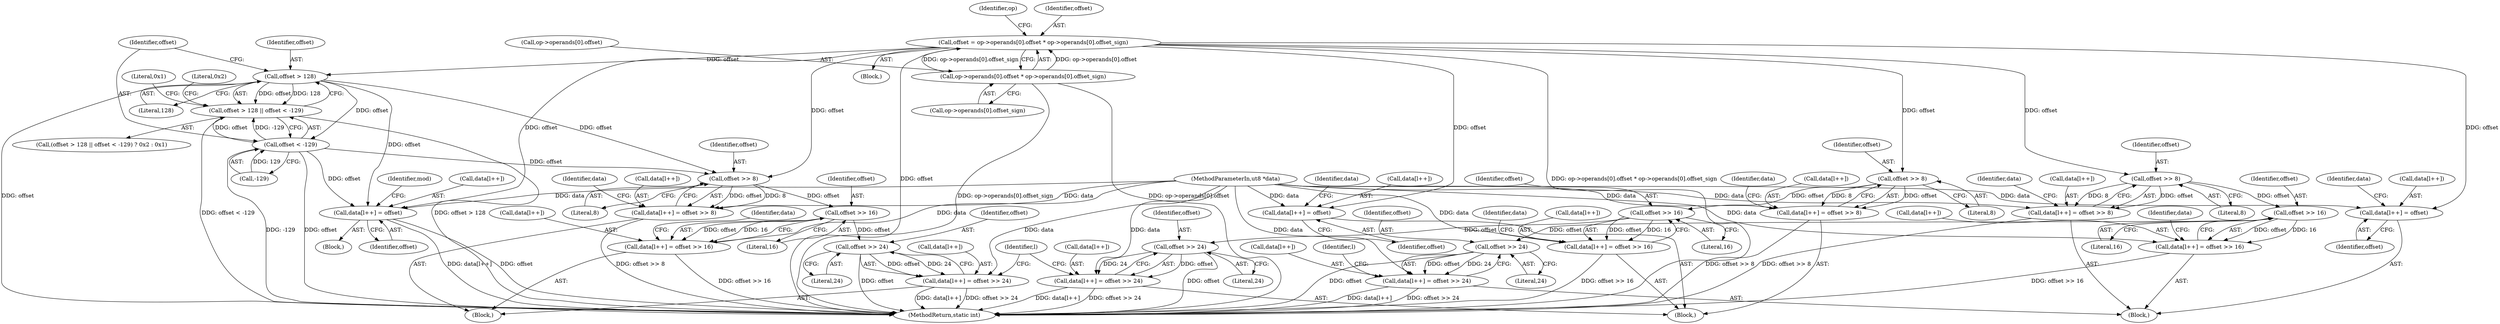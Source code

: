 digraph "0_radare2_f17bfd9f1da05f30f23a4dd05e9d2363e1406948@integer" {
"1001510" [label="(Call,offset = op->operands[0].offset * op->operands[0].offset_sign)"];
"1001512" [label="(Call,op->operands[0].offset * op->operands[0].offset_sign)"];
"1001642" [label="(Call,data[l++] = offset)"];
"1001653" [label="(Call,offset >> 8)"];
"1001648" [label="(Call,data[l++] = offset >> 8)"];
"1001661" [label="(Call,offset >> 16)"];
"1001656" [label="(Call,data[l++] = offset >> 16)"];
"1001669" [label="(Call,offset >> 24)"];
"1001664" [label="(Call,data[l++] = offset >> 24)"];
"1001769" [label="(Call,data[l++] = offset)"];
"1001780" [label="(Call,offset >> 8)"];
"1001775" [label="(Call,data[l++] = offset >> 8)"];
"1001788" [label="(Call,offset >> 16)"];
"1001783" [label="(Call,data[l++] = offset >> 16)"];
"1001796" [label="(Call,offset >> 24)"];
"1001791" [label="(Call,data[l++] = offset >> 24)"];
"1001876" [label="(Call,offset > 128)"];
"1001875" [label="(Call,offset > 128 || offset < -129)"];
"1001879" [label="(Call,offset < -129)"];
"1001951" [label="(Call,data[l++] = offset)"];
"1001967" [label="(Call,offset >> 8)"];
"1001962" [label="(Call,data[l++] = offset >> 8)"];
"1001975" [label="(Call,offset >> 16)"];
"1001970" [label="(Call,data[l++] = offset >> 16)"];
"1001983" [label="(Call,offset >> 24)"];
"1001978" [label="(Call,data[l++] = offset >> 24)"];
"1001783" [label="(Call,data[l++] = offset >> 16)"];
"1001969" [label="(Literal,8)"];
"1001956" [label="(Identifier,offset)"];
"1001784" [label="(Call,data[l++])"];
"1001976" [label="(Identifier,offset)"];
"1001647" [label="(Identifier,offset)"];
"1001775" [label="(Call,data[l++] = offset >> 8)"];
"1001673" [label="(Identifier,l)"];
"1001984" [label="(Identifier,offset)"];
"1001658" [label="(Identifier,data)"];
"1001666" [label="(Identifier,data)"];
"1001970" [label="(Call,data[l++] = offset >> 16)"];
"1001513" [label="(Call,op->operands[0].offset)"];
"1001510" [label="(Call,offset = op->operands[0].offset * op->operands[0].offset_sign)"];
"1001774" [label="(Identifier,offset)"];
"1001952" [label="(Call,data[l++])"];
"1001656" [label="(Call,data[l++] = offset >> 16)"];
"1001649" [label="(Call,data[l++])"];
"1001782" [label="(Literal,8)"];
"1001876" [label="(Call,offset > 128)"];
"1003216" [label="(MethodReturn,static int)"];
"1001653" [label="(Call,offset >> 8)"];
"1001670" [label="(Identifier,offset)"];
"1001792" [label="(Call,data[l++])"];
"1001791" [label="(Call,data[l++] = offset >> 24)"];
"1001978" [label="(Call,data[l++] = offset >> 24)"];
"1001654" [label="(Identifier,offset)"];
"1001979" [label="(Call,data[l++])"];
"1001776" [label="(Call,data[l++])"];
"1001798" [label="(Literal,24)"];
"1001951" [label="(Call,data[l++] = offset)"];
"1001769" [label="(Call,data[l++] = offset)"];
"1001671" [label="(Literal,24)"];
"1001881" [label="(Call,-129)"];
"1001662" [label="(Identifier,offset)"];
"1001642" [label="(Call,data[l++] = offset)"];
"1001780" [label="(Call,offset >> 8)"];
"1001790" [label="(Literal,16)"];
"1001796" [label="(Call,offset >> 24)"];
"1001975" [label="(Call,offset >> 16)"];
"1001967" [label="(Call,offset >> 8)"];
"1001648" [label="(Call,data[l++] = offset >> 8)"];
"1001664" [label="(Call,data[l++] = offset >> 24)"];
"1001770" [label="(Call,data[l++])"];
"1001789" [label="(Identifier,offset)"];
"1000104" [label="(MethodParameterIn,ut8 *data)"];
"1001962" [label="(Call,data[l++] = offset >> 8)"];
"1001532" [label="(Identifier,op)"];
"1001877" [label="(Identifier,offset)"];
"1001657" [label="(Call,data[l++])"];
"1001959" [label="(Identifier,mod)"];
"1001788" [label="(Call,offset >> 16)"];
"1001793" [label="(Identifier,data)"];
"1001971" [label="(Call,data[l++])"];
"1001874" [label="(Call,(offset > 128 || offset < -129) ? 0x2 : 0x1)"];
"1001663" [label="(Literal,16)"];
"1001968" [label="(Identifier,offset)"];
"1001883" [label="(Literal,0x2)"];
"1001752" [label="(Block,)"];
"1001665" [label="(Call,data[l++])"];
"1001669" [label="(Call,offset >> 24)"];
"1001511" [label="(Identifier,offset)"];
"1001512" [label="(Call,op->operands[0].offset * op->operands[0].offset_sign)"];
"1001661" [label="(Call,offset >> 16)"];
"1001985" [label="(Literal,24)"];
"1001781" [label="(Identifier,offset)"];
"1001875" [label="(Call,offset > 128 || offset < -129)"];
"1001880" [label="(Identifier,offset)"];
"1001785" [label="(Identifier,data)"];
"1001777" [label="(Identifier,data)"];
"1003215" [label="(Identifier,l)"];
"1001961" [label="(Block,)"];
"1001950" [label="(Block,)"];
"1001594" [label="(Block,)"];
"1001983" [label="(Call,offset >> 24)"];
"1001963" [label="(Call,data[l++])"];
"1001878" [label="(Literal,128)"];
"1001655" [label="(Literal,8)"];
"1001650" [label="(Identifier,data)"];
"1001643" [label="(Call,data[l++])"];
"1001980" [label="(Identifier,data)"];
"1001884" [label="(Literal,0x1)"];
"1001977" [label="(Literal,16)"];
"1001797" [label="(Identifier,offset)"];
"1001273" [label="(Block,)"];
"1001520" [label="(Call,op->operands[0].offset_sign)"];
"1001879" [label="(Call,offset < -129)"];
"1001972" [label="(Identifier,data)"];
"1001510" -> "1001273"  [label="AST: "];
"1001510" -> "1001512"  [label="CFG: "];
"1001511" -> "1001510"  [label="AST: "];
"1001512" -> "1001510"  [label="AST: "];
"1001532" -> "1001510"  [label="CFG: "];
"1001510" -> "1003216"  [label="DDG: op->operands[0].offset * op->operands[0].offset_sign"];
"1001510" -> "1003216"  [label="DDG: offset"];
"1001512" -> "1001510"  [label="DDG: op->operands[0].offset"];
"1001512" -> "1001510"  [label="DDG: op->operands[0].offset_sign"];
"1001510" -> "1001642"  [label="DDG: offset"];
"1001510" -> "1001653"  [label="DDG: offset"];
"1001510" -> "1001769"  [label="DDG: offset"];
"1001510" -> "1001780"  [label="DDG: offset"];
"1001510" -> "1001876"  [label="DDG: offset"];
"1001510" -> "1001951"  [label="DDG: offset"];
"1001510" -> "1001967"  [label="DDG: offset"];
"1001512" -> "1001520"  [label="CFG: "];
"1001513" -> "1001512"  [label="AST: "];
"1001520" -> "1001512"  [label="AST: "];
"1001512" -> "1003216"  [label="DDG: op->operands[0].offset"];
"1001512" -> "1003216"  [label="DDG: op->operands[0].offset_sign"];
"1001642" -> "1001594"  [label="AST: "];
"1001642" -> "1001647"  [label="CFG: "];
"1001643" -> "1001642"  [label="AST: "];
"1001647" -> "1001642"  [label="AST: "];
"1001650" -> "1001642"  [label="CFG: "];
"1000104" -> "1001642"  [label="DDG: data"];
"1001653" -> "1001648"  [label="AST: "];
"1001653" -> "1001655"  [label="CFG: "];
"1001654" -> "1001653"  [label="AST: "];
"1001655" -> "1001653"  [label="AST: "];
"1001648" -> "1001653"  [label="CFG: "];
"1001653" -> "1001648"  [label="DDG: offset"];
"1001653" -> "1001648"  [label="DDG: 8"];
"1001653" -> "1001661"  [label="DDG: offset"];
"1001648" -> "1001594"  [label="AST: "];
"1001649" -> "1001648"  [label="AST: "];
"1001658" -> "1001648"  [label="CFG: "];
"1001648" -> "1003216"  [label="DDG: offset >> 8"];
"1000104" -> "1001648"  [label="DDG: data"];
"1001661" -> "1001656"  [label="AST: "];
"1001661" -> "1001663"  [label="CFG: "];
"1001662" -> "1001661"  [label="AST: "];
"1001663" -> "1001661"  [label="AST: "];
"1001656" -> "1001661"  [label="CFG: "];
"1001661" -> "1001656"  [label="DDG: offset"];
"1001661" -> "1001656"  [label="DDG: 16"];
"1001661" -> "1001669"  [label="DDG: offset"];
"1001656" -> "1001594"  [label="AST: "];
"1001657" -> "1001656"  [label="AST: "];
"1001666" -> "1001656"  [label="CFG: "];
"1001656" -> "1003216"  [label="DDG: offset >> 16"];
"1000104" -> "1001656"  [label="DDG: data"];
"1001669" -> "1001664"  [label="AST: "];
"1001669" -> "1001671"  [label="CFG: "];
"1001670" -> "1001669"  [label="AST: "];
"1001671" -> "1001669"  [label="AST: "];
"1001664" -> "1001669"  [label="CFG: "];
"1001669" -> "1003216"  [label="DDG: offset"];
"1001669" -> "1001664"  [label="DDG: offset"];
"1001669" -> "1001664"  [label="DDG: 24"];
"1001664" -> "1001594"  [label="AST: "];
"1001665" -> "1001664"  [label="AST: "];
"1001673" -> "1001664"  [label="CFG: "];
"1001664" -> "1003216"  [label="DDG: offset >> 24"];
"1001664" -> "1003216"  [label="DDG: data[l++]"];
"1000104" -> "1001664"  [label="DDG: data"];
"1001769" -> "1001752"  [label="AST: "];
"1001769" -> "1001774"  [label="CFG: "];
"1001770" -> "1001769"  [label="AST: "];
"1001774" -> "1001769"  [label="AST: "];
"1001777" -> "1001769"  [label="CFG: "];
"1000104" -> "1001769"  [label="DDG: data"];
"1001780" -> "1001775"  [label="AST: "];
"1001780" -> "1001782"  [label="CFG: "];
"1001781" -> "1001780"  [label="AST: "];
"1001782" -> "1001780"  [label="AST: "];
"1001775" -> "1001780"  [label="CFG: "];
"1001780" -> "1001775"  [label="DDG: offset"];
"1001780" -> "1001775"  [label="DDG: 8"];
"1001780" -> "1001788"  [label="DDG: offset"];
"1001775" -> "1001752"  [label="AST: "];
"1001776" -> "1001775"  [label="AST: "];
"1001785" -> "1001775"  [label="CFG: "];
"1001775" -> "1003216"  [label="DDG: offset >> 8"];
"1000104" -> "1001775"  [label="DDG: data"];
"1001788" -> "1001783"  [label="AST: "];
"1001788" -> "1001790"  [label="CFG: "];
"1001789" -> "1001788"  [label="AST: "];
"1001790" -> "1001788"  [label="AST: "];
"1001783" -> "1001788"  [label="CFG: "];
"1001788" -> "1001783"  [label="DDG: offset"];
"1001788" -> "1001783"  [label="DDG: 16"];
"1001788" -> "1001796"  [label="DDG: offset"];
"1001783" -> "1001752"  [label="AST: "];
"1001784" -> "1001783"  [label="AST: "];
"1001793" -> "1001783"  [label="CFG: "];
"1001783" -> "1003216"  [label="DDG: offset >> 16"];
"1000104" -> "1001783"  [label="DDG: data"];
"1001796" -> "1001791"  [label="AST: "];
"1001796" -> "1001798"  [label="CFG: "];
"1001797" -> "1001796"  [label="AST: "];
"1001798" -> "1001796"  [label="AST: "];
"1001791" -> "1001796"  [label="CFG: "];
"1001796" -> "1003216"  [label="DDG: offset"];
"1001796" -> "1001791"  [label="DDG: offset"];
"1001796" -> "1001791"  [label="DDG: 24"];
"1001791" -> "1001752"  [label="AST: "];
"1001792" -> "1001791"  [label="AST: "];
"1003215" -> "1001791"  [label="CFG: "];
"1001791" -> "1003216"  [label="DDG: offset >> 24"];
"1001791" -> "1003216"  [label="DDG: data[l++]"];
"1000104" -> "1001791"  [label="DDG: data"];
"1001876" -> "1001875"  [label="AST: "];
"1001876" -> "1001878"  [label="CFG: "];
"1001877" -> "1001876"  [label="AST: "];
"1001878" -> "1001876"  [label="AST: "];
"1001880" -> "1001876"  [label="CFG: "];
"1001875" -> "1001876"  [label="CFG: "];
"1001876" -> "1003216"  [label="DDG: offset"];
"1001876" -> "1001875"  [label="DDG: offset"];
"1001876" -> "1001875"  [label="DDG: 128"];
"1001876" -> "1001879"  [label="DDG: offset"];
"1001876" -> "1001951"  [label="DDG: offset"];
"1001876" -> "1001967"  [label="DDG: offset"];
"1001875" -> "1001874"  [label="AST: "];
"1001875" -> "1001879"  [label="CFG: "];
"1001879" -> "1001875"  [label="AST: "];
"1001883" -> "1001875"  [label="CFG: "];
"1001884" -> "1001875"  [label="CFG: "];
"1001875" -> "1003216"  [label="DDG: offset < -129"];
"1001875" -> "1003216"  [label="DDG: offset > 128"];
"1001879" -> "1001875"  [label="DDG: offset"];
"1001879" -> "1001875"  [label="DDG: -129"];
"1001879" -> "1001881"  [label="CFG: "];
"1001880" -> "1001879"  [label="AST: "];
"1001881" -> "1001879"  [label="AST: "];
"1001879" -> "1003216"  [label="DDG: -129"];
"1001879" -> "1003216"  [label="DDG: offset"];
"1001881" -> "1001879"  [label="DDG: 129"];
"1001879" -> "1001951"  [label="DDG: offset"];
"1001879" -> "1001967"  [label="DDG: offset"];
"1001951" -> "1001950"  [label="AST: "];
"1001951" -> "1001956"  [label="CFG: "];
"1001952" -> "1001951"  [label="AST: "];
"1001956" -> "1001951"  [label="AST: "];
"1001959" -> "1001951"  [label="CFG: "];
"1001951" -> "1003216"  [label="DDG: data[l++]"];
"1001951" -> "1003216"  [label="DDG: offset"];
"1000104" -> "1001951"  [label="DDG: data"];
"1001967" -> "1001962"  [label="AST: "];
"1001967" -> "1001969"  [label="CFG: "];
"1001968" -> "1001967"  [label="AST: "];
"1001969" -> "1001967"  [label="AST: "];
"1001962" -> "1001967"  [label="CFG: "];
"1001967" -> "1001962"  [label="DDG: offset"];
"1001967" -> "1001962"  [label="DDG: 8"];
"1001967" -> "1001975"  [label="DDG: offset"];
"1001962" -> "1001961"  [label="AST: "];
"1001963" -> "1001962"  [label="AST: "];
"1001972" -> "1001962"  [label="CFG: "];
"1001962" -> "1003216"  [label="DDG: offset >> 8"];
"1000104" -> "1001962"  [label="DDG: data"];
"1001975" -> "1001970"  [label="AST: "];
"1001975" -> "1001977"  [label="CFG: "];
"1001976" -> "1001975"  [label="AST: "];
"1001977" -> "1001975"  [label="AST: "];
"1001970" -> "1001975"  [label="CFG: "];
"1001975" -> "1001970"  [label="DDG: offset"];
"1001975" -> "1001970"  [label="DDG: 16"];
"1001975" -> "1001983"  [label="DDG: offset"];
"1001970" -> "1001961"  [label="AST: "];
"1001971" -> "1001970"  [label="AST: "];
"1001980" -> "1001970"  [label="CFG: "];
"1001970" -> "1003216"  [label="DDG: offset >> 16"];
"1000104" -> "1001970"  [label="DDG: data"];
"1001983" -> "1001978"  [label="AST: "];
"1001983" -> "1001985"  [label="CFG: "];
"1001984" -> "1001983"  [label="AST: "];
"1001985" -> "1001983"  [label="AST: "];
"1001978" -> "1001983"  [label="CFG: "];
"1001983" -> "1003216"  [label="DDG: offset"];
"1001983" -> "1001978"  [label="DDG: offset"];
"1001983" -> "1001978"  [label="DDG: 24"];
"1001978" -> "1001961"  [label="AST: "];
"1001979" -> "1001978"  [label="AST: "];
"1003215" -> "1001978"  [label="CFG: "];
"1001978" -> "1003216"  [label="DDG: offset >> 24"];
"1001978" -> "1003216"  [label="DDG: data[l++]"];
"1000104" -> "1001978"  [label="DDG: data"];
}
